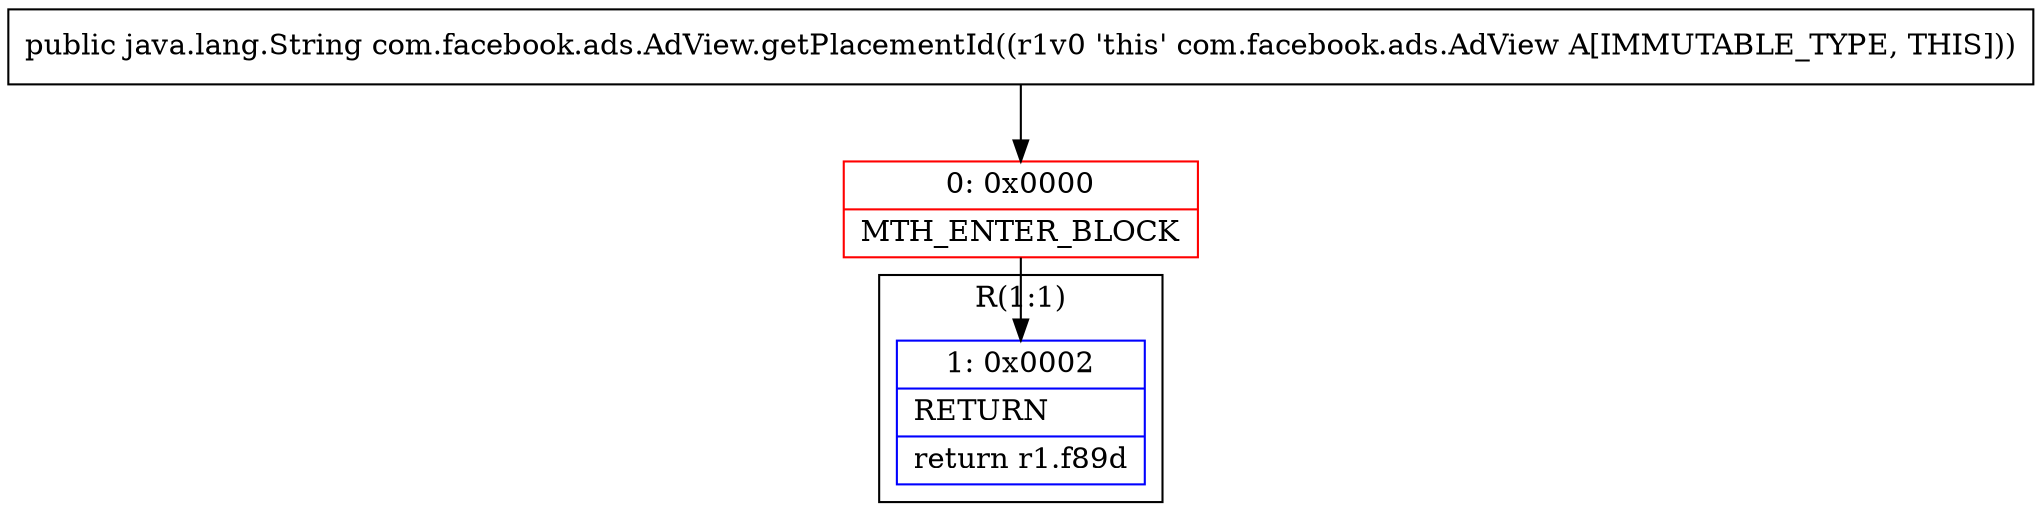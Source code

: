 digraph "CFG forcom.facebook.ads.AdView.getPlacementId()Ljava\/lang\/String;" {
subgraph cluster_Region_1122223665 {
label = "R(1:1)";
node [shape=record,color=blue];
Node_1 [shape=record,label="{1\:\ 0x0002|RETURN\l|return r1.f89d\l}"];
}
Node_0 [shape=record,color=red,label="{0\:\ 0x0000|MTH_ENTER_BLOCK\l}"];
MethodNode[shape=record,label="{public java.lang.String com.facebook.ads.AdView.getPlacementId((r1v0 'this' com.facebook.ads.AdView A[IMMUTABLE_TYPE, THIS])) }"];
MethodNode -> Node_0;
Node_0 -> Node_1;
}

